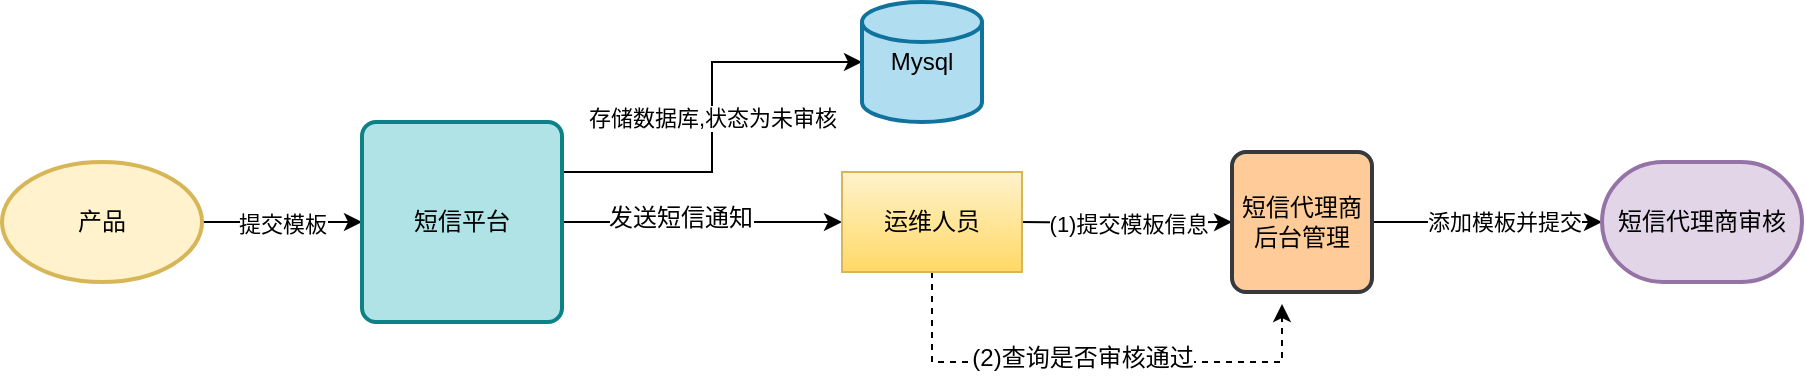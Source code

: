 <mxfile version="10.7.5" type="github"><diagram id="yFxvUsbLEUqBpw0Uelwa" name="模板审核流程"><mxGraphModel dx="840" dy="462" grid="1" gridSize="10" guides="1" tooltips="1" connect="1" arrows="1" fold="1" page="1" pageScale="1" pageWidth="827" pageHeight="1169" math="0" shadow="0"><root><mxCell id="0"/><mxCell id="1" parent="0"/><mxCell id="qdXzB4fbS7DAhHp_a4e5-3" value="&lt;span&gt;提交模板&lt;/span&gt;" style="edgeStyle=orthogonalEdgeStyle;rounded=0;orthogonalLoop=1;jettySize=auto;html=1;" edge="1" parent="1" source="qdXzB4fbS7DAhHp_a4e5-1"><mxGeometry relative="1" as="geometry"><mxPoint x="260" y="130" as="targetPoint"/></mxGeometry></mxCell><mxCell id="qdXzB4fbS7DAhHp_a4e5-1" value="产品" style="strokeWidth=2;html=1;shape=mxgraph.flowchart.start_1;whiteSpace=wrap;fillColor=#fff2cc;strokeColor=#d6b656;" vertex="1" parent="1"><mxGeometry x="80" y="100" width="100" height="60" as="geometry"/></mxCell><mxCell id="qdXzB4fbS7DAhHp_a4e5-7" value="存储数据库,状态为未审核" style="edgeStyle=orthogonalEdgeStyle;rounded=0;orthogonalLoop=1;jettySize=auto;html=1;exitX=1;exitY=0.25;exitDx=0;exitDy=0;" edge="1" parent="1" source="qdXzB4fbS7DAhHp_a4e5-2" target="qdXzB4fbS7DAhHp_a4e5-6"><mxGeometry relative="1" as="geometry"/></mxCell><mxCell id="qdXzB4fbS7DAhHp_a4e5-8" style="edgeStyle=orthogonalEdgeStyle;rounded=0;orthogonalLoop=1;jettySize=auto;html=1;exitX=1;exitY=0.5;exitDx=0;exitDy=0;" edge="1" parent="1" source="qdXzB4fbS7DAhHp_a4e5-2"><mxGeometry relative="1" as="geometry"><mxPoint x="500" y="130" as="targetPoint"/></mxGeometry></mxCell><mxCell id="qdXzB4fbS7DAhHp_a4e5-10" value="发送短信通知" style="text;html=1;resizable=0;points=[];align=center;verticalAlign=middle;labelBackgroundColor=#ffffff;" vertex="1" connectable="0" parent="qdXzB4fbS7DAhHp_a4e5-8"><mxGeometry x="-0.157" y="2" relative="1" as="geometry"><mxPoint as="offset"/></mxGeometry></mxCell><mxCell id="qdXzB4fbS7DAhHp_a4e5-2" value="短信平台" style="rounded=1;whiteSpace=wrap;html=1;absoluteArcSize=1;arcSize=14;strokeWidth=2;fillColor=#b0e3e6;strokeColor=#0e8088;" vertex="1" parent="1"><mxGeometry x="260" y="80" width="100" height="100" as="geometry"/></mxCell><mxCell id="qdXzB4fbS7DAhHp_a4e5-6" value="Mysql" style="strokeWidth=2;html=1;shape=mxgraph.flowchart.database;whiteSpace=wrap;fillColor=#b1ddf0;strokeColor=#10739e;" vertex="1" parent="1"><mxGeometry x="510" y="20" width="60" height="60" as="geometry"/></mxCell><mxCell id="qdXzB4fbS7DAhHp_a4e5-11" value="&lt;span&gt;(1)提交模板信息&lt;/span&gt;" style="edgeStyle=orthogonalEdgeStyle;rounded=0;orthogonalLoop=1;jettySize=auto;html=1;exitX=1;exitY=0.5;exitDx=0;exitDy=0;entryX=0;entryY=0.5;entryDx=0;entryDy=0;" edge="1" parent="1" target="qdXzB4fbS7DAhHp_a4e5-12"><mxGeometry relative="1" as="geometry"><mxPoint x="689" y="130" as="targetPoint"/><mxPoint x="589" y="130" as="sourcePoint"/></mxGeometry></mxCell><mxCell id="qdXzB4fbS7DAhHp_a4e5-21" style="edgeStyle=orthogonalEdgeStyle;rounded=0;orthogonalLoop=1;jettySize=auto;html=1;dashed=1;" edge="1" parent="1" source="qdXzB4fbS7DAhHp_a4e5-9"><mxGeometry relative="1" as="geometry"><mxPoint x="720" y="171" as="targetPoint"/><Array as="points"><mxPoint x="545" y="200"/><mxPoint x="720" y="200"/></Array></mxGeometry></mxCell><mxCell id="qdXzB4fbS7DAhHp_a4e5-22" value="(2)查询是否审核通过" style="text;html=1;resizable=0;points=[];align=center;verticalAlign=middle;labelBackgroundColor=#ffffff;" vertex="1" connectable="0" parent="qdXzB4fbS7DAhHp_a4e5-21"><mxGeometry x="-0.042" y="2" relative="1" as="geometry"><mxPoint as="offset"/></mxGeometry></mxCell><mxCell id="qdXzB4fbS7DAhHp_a4e5-9" value="运维人员" style="rounded=0;whiteSpace=wrap;html=1;gradientColor=#ffd966;fillColor=#fff2cc;strokeColor=#d6b656;" vertex="1" parent="1"><mxGeometry x="500" y="105" width="90" height="50" as="geometry"/></mxCell><mxCell id="qdXzB4fbS7DAhHp_a4e5-13" value="&lt;span&gt;添加模板并提交&lt;/span&gt;" style="edgeStyle=orthogonalEdgeStyle;rounded=0;orthogonalLoop=1;jettySize=auto;html=1;entryX=0;entryY=0.5;entryDx=0;entryDy=0;entryPerimeter=0;" edge="1" parent="1" source="qdXzB4fbS7DAhHp_a4e5-12" target="qdXzB4fbS7DAhHp_a4e5-14"><mxGeometry x="0.143" relative="1" as="geometry"><mxPoint x="830" y="130" as="targetPoint"/><mxPoint as="offset"/></mxGeometry></mxCell><mxCell id="qdXzB4fbS7DAhHp_a4e5-12" value="短信代理商后台管理" style="rounded=1;whiteSpace=wrap;html=1;absoluteArcSize=1;arcSize=14;strokeWidth=2;fillColor=#ffcc99;strokeColor=#36393d;" vertex="1" parent="1"><mxGeometry x="695" y="95" width="70" height="70" as="geometry"/></mxCell><mxCell id="qdXzB4fbS7DAhHp_a4e5-14" value="短信代理商审核" style="strokeWidth=2;html=1;shape=mxgraph.flowchart.terminator;whiteSpace=wrap;fillColor=#e1d5e7;strokeColor=#9673a6;" vertex="1" parent="1"><mxGeometry x="880" y="100" width="100" height="60" as="geometry"/></mxCell></root></mxGraphModel></diagram></mxfile>